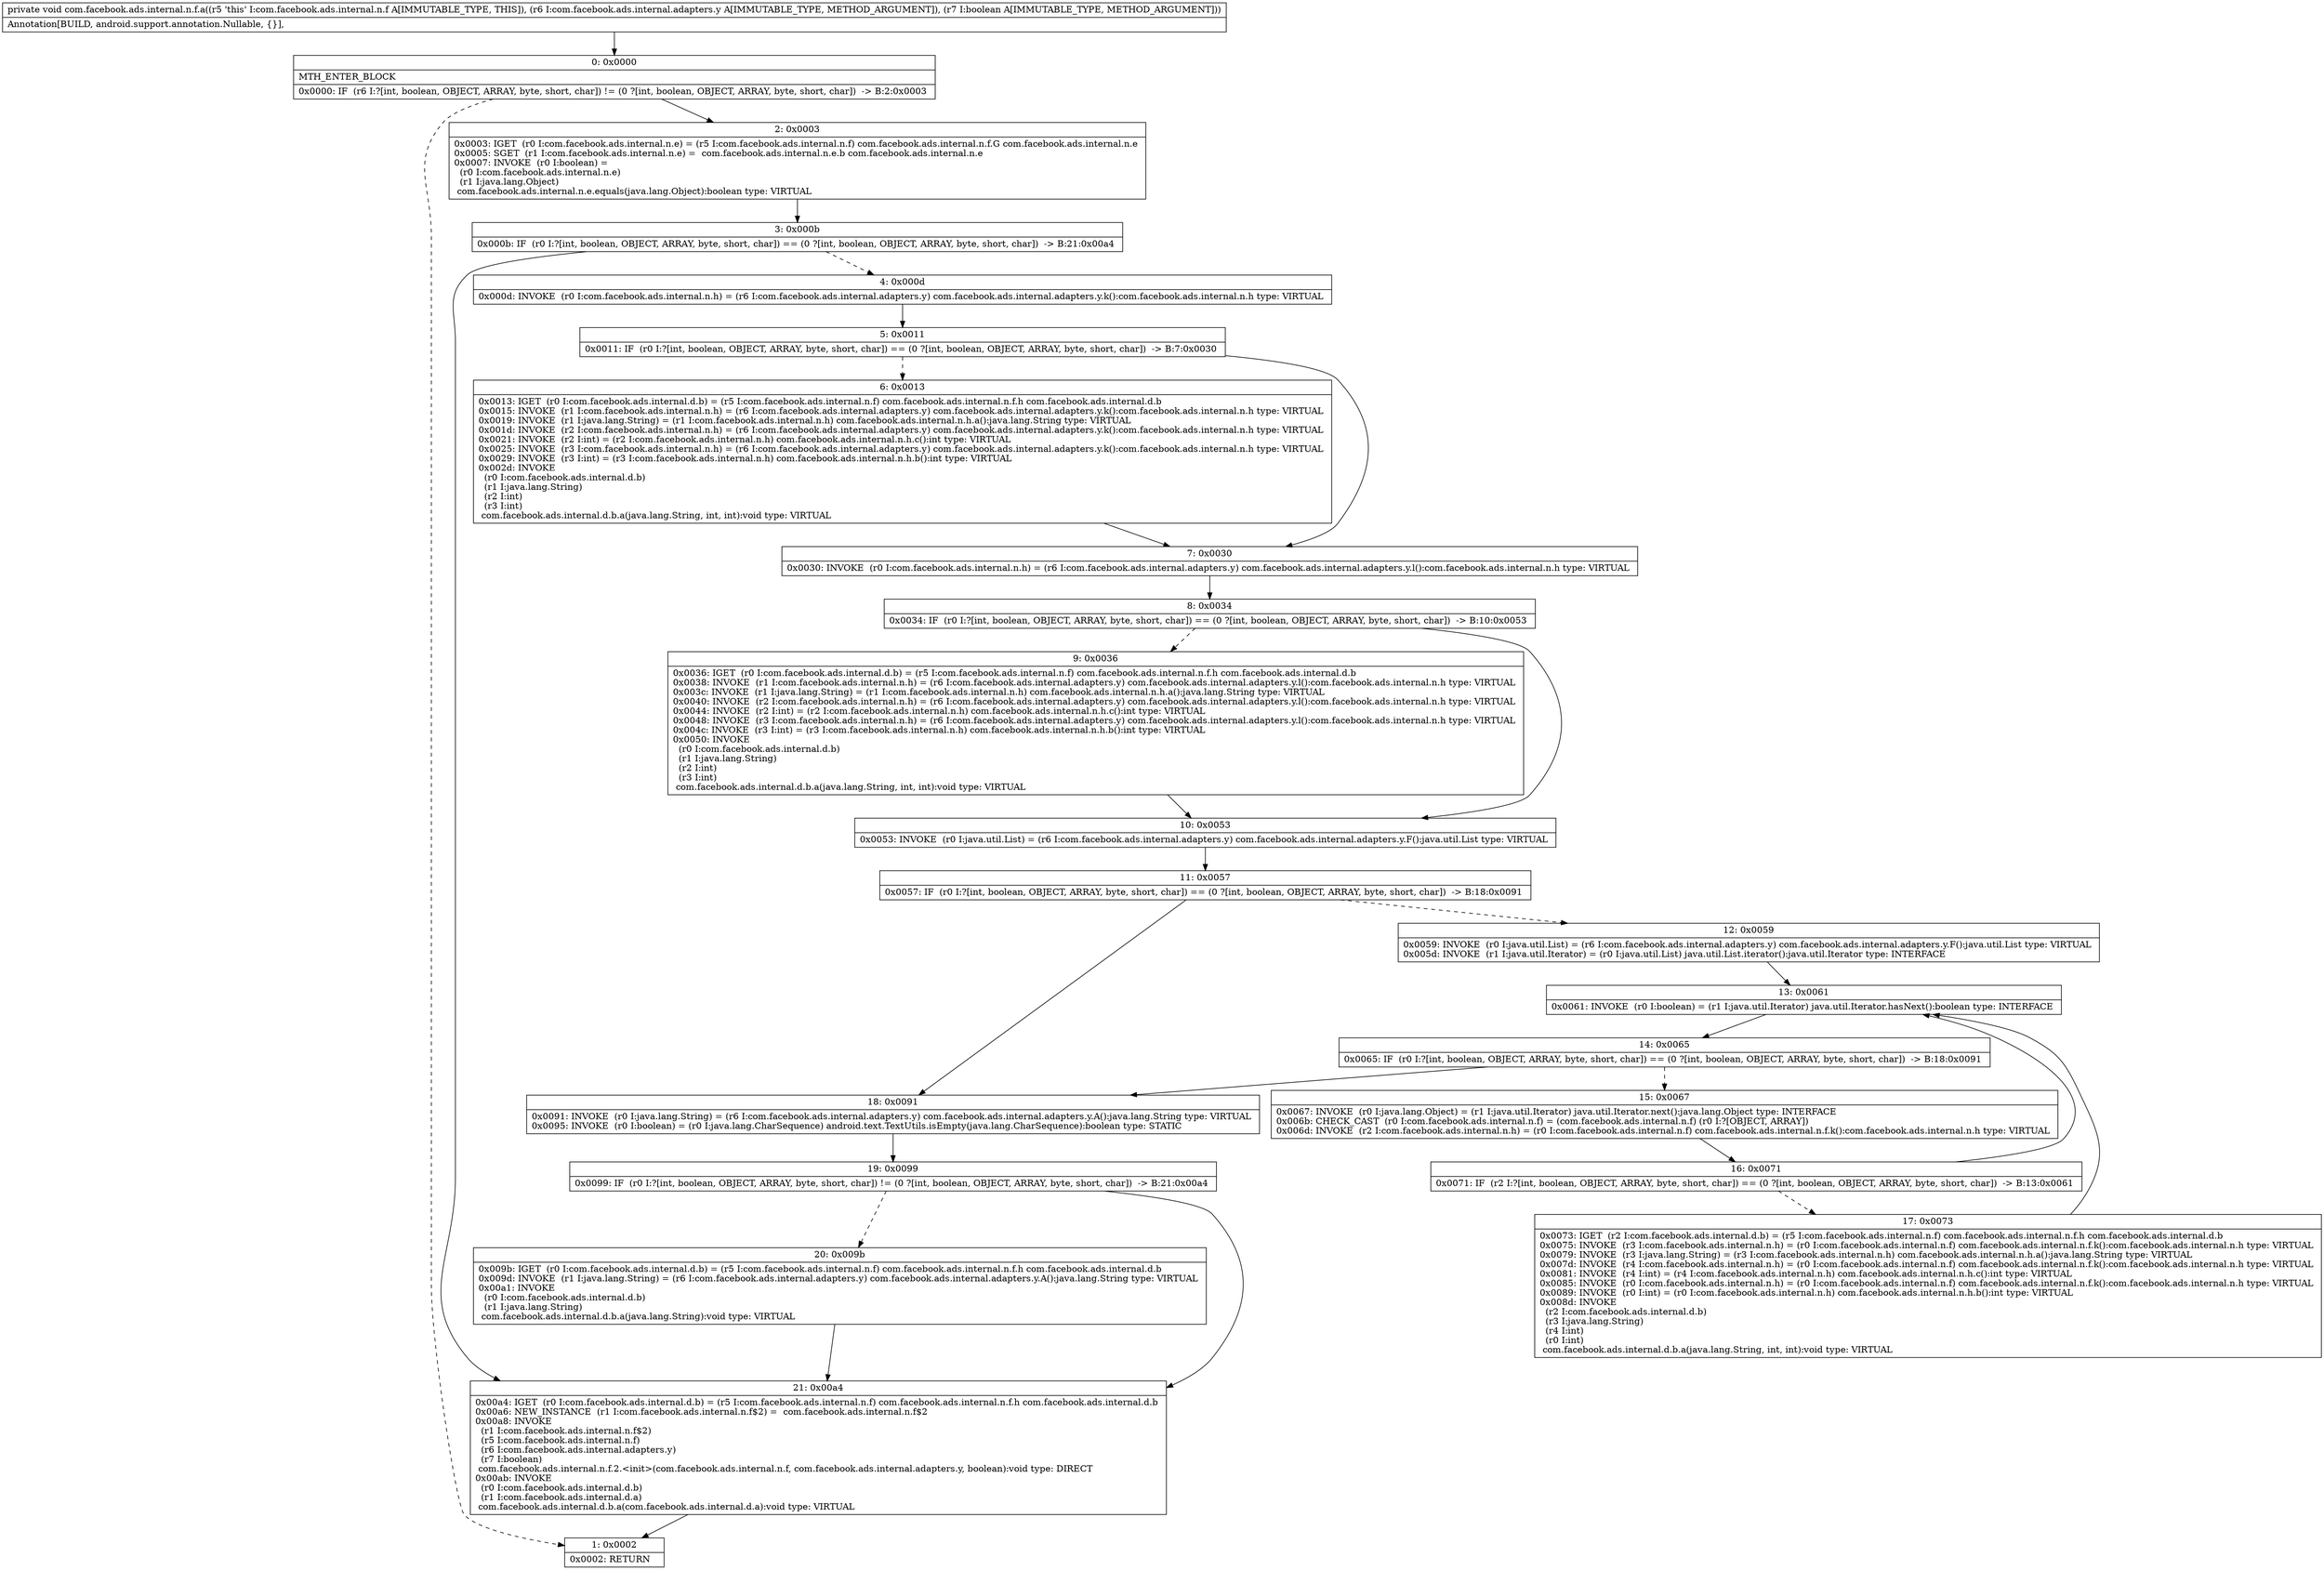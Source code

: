 digraph "CFG forcom.facebook.ads.internal.n.f.a(Lcom\/facebook\/ads\/internal\/adapters\/y;Z)V" {
Node_0 [shape=record,label="{0\:\ 0x0000|MTH_ENTER_BLOCK\l|0x0000: IF  (r6 I:?[int, boolean, OBJECT, ARRAY, byte, short, char]) != (0 ?[int, boolean, OBJECT, ARRAY, byte, short, char])  \-\> B:2:0x0003 \l}"];
Node_1 [shape=record,label="{1\:\ 0x0002|0x0002: RETURN   \l}"];
Node_2 [shape=record,label="{2\:\ 0x0003|0x0003: IGET  (r0 I:com.facebook.ads.internal.n.e) = (r5 I:com.facebook.ads.internal.n.f) com.facebook.ads.internal.n.f.G com.facebook.ads.internal.n.e \l0x0005: SGET  (r1 I:com.facebook.ads.internal.n.e) =  com.facebook.ads.internal.n.e.b com.facebook.ads.internal.n.e \l0x0007: INVOKE  (r0 I:boolean) = \l  (r0 I:com.facebook.ads.internal.n.e)\l  (r1 I:java.lang.Object)\l com.facebook.ads.internal.n.e.equals(java.lang.Object):boolean type: VIRTUAL \l}"];
Node_3 [shape=record,label="{3\:\ 0x000b|0x000b: IF  (r0 I:?[int, boolean, OBJECT, ARRAY, byte, short, char]) == (0 ?[int, boolean, OBJECT, ARRAY, byte, short, char])  \-\> B:21:0x00a4 \l}"];
Node_4 [shape=record,label="{4\:\ 0x000d|0x000d: INVOKE  (r0 I:com.facebook.ads.internal.n.h) = (r6 I:com.facebook.ads.internal.adapters.y) com.facebook.ads.internal.adapters.y.k():com.facebook.ads.internal.n.h type: VIRTUAL \l}"];
Node_5 [shape=record,label="{5\:\ 0x0011|0x0011: IF  (r0 I:?[int, boolean, OBJECT, ARRAY, byte, short, char]) == (0 ?[int, boolean, OBJECT, ARRAY, byte, short, char])  \-\> B:7:0x0030 \l}"];
Node_6 [shape=record,label="{6\:\ 0x0013|0x0013: IGET  (r0 I:com.facebook.ads.internal.d.b) = (r5 I:com.facebook.ads.internal.n.f) com.facebook.ads.internal.n.f.h com.facebook.ads.internal.d.b \l0x0015: INVOKE  (r1 I:com.facebook.ads.internal.n.h) = (r6 I:com.facebook.ads.internal.adapters.y) com.facebook.ads.internal.adapters.y.k():com.facebook.ads.internal.n.h type: VIRTUAL \l0x0019: INVOKE  (r1 I:java.lang.String) = (r1 I:com.facebook.ads.internal.n.h) com.facebook.ads.internal.n.h.a():java.lang.String type: VIRTUAL \l0x001d: INVOKE  (r2 I:com.facebook.ads.internal.n.h) = (r6 I:com.facebook.ads.internal.adapters.y) com.facebook.ads.internal.adapters.y.k():com.facebook.ads.internal.n.h type: VIRTUAL \l0x0021: INVOKE  (r2 I:int) = (r2 I:com.facebook.ads.internal.n.h) com.facebook.ads.internal.n.h.c():int type: VIRTUAL \l0x0025: INVOKE  (r3 I:com.facebook.ads.internal.n.h) = (r6 I:com.facebook.ads.internal.adapters.y) com.facebook.ads.internal.adapters.y.k():com.facebook.ads.internal.n.h type: VIRTUAL \l0x0029: INVOKE  (r3 I:int) = (r3 I:com.facebook.ads.internal.n.h) com.facebook.ads.internal.n.h.b():int type: VIRTUAL \l0x002d: INVOKE  \l  (r0 I:com.facebook.ads.internal.d.b)\l  (r1 I:java.lang.String)\l  (r2 I:int)\l  (r3 I:int)\l com.facebook.ads.internal.d.b.a(java.lang.String, int, int):void type: VIRTUAL \l}"];
Node_7 [shape=record,label="{7\:\ 0x0030|0x0030: INVOKE  (r0 I:com.facebook.ads.internal.n.h) = (r6 I:com.facebook.ads.internal.adapters.y) com.facebook.ads.internal.adapters.y.l():com.facebook.ads.internal.n.h type: VIRTUAL \l}"];
Node_8 [shape=record,label="{8\:\ 0x0034|0x0034: IF  (r0 I:?[int, boolean, OBJECT, ARRAY, byte, short, char]) == (0 ?[int, boolean, OBJECT, ARRAY, byte, short, char])  \-\> B:10:0x0053 \l}"];
Node_9 [shape=record,label="{9\:\ 0x0036|0x0036: IGET  (r0 I:com.facebook.ads.internal.d.b) = (r5 I:com.facebook.ads.internal.n.f) com.facebook.ads.internal.n.f.h com.facebook.ads.internal.d.b \l0x0038: INVOKE  (r1 I:com.facebook.ads.internal.n.h) = (r6 I:com.facebook.ads.internal.adapters.y) com.facebook.ads.internal.adapters.y.l():com.facebook.ads.internal.n.h type: VIRTUAL \l0x003c: INVOKE  (r1 I:java.lang.String) = (r1 I:com.facebook.ads.internal.n.h) com.facebook.ads.internal.n.h.a():java.lang.String type: VIRTUAL \l0x0040: INVOKE  (r2 I:com.facebook.ads.internal.n.h) = (r6 I:com.facebook.ads.internal.adapters.y) com.facebook.ads.internal.adapters.y.l():com.facebook.ads.internal.n.h type: VIRTUAL \l0x0044: INVOKE  (r2 I:int) = (r2 I:com.facebook.ads.internal.n.h) com.facebook.ads.internal.n.h.c():int type: VIRTUAL \l0x0048: INVOKE  (r3 I:com.facebook.ads.internal.n.h) = (r6 I:com.facebook.ads.internal.adapters.y) com.facebook.ads.internal.adapters.y.l():com.facebook.ads.internal.n.h type: VIRTUAL \l0x004c: INVOKE  (r3 I:int) = (r3 I:com.facebook.ads.internal.n.h) com.facebook.ads.internal.n.h.b():int type: VIRTUAL \l0x0050: INVOKE  \l  (r0 I:com.facebook.ads.internal.d.b)\l  (r1 I:java.lang.String)\l  (r2 I:int)\l  (r3 I:int)\l com.facebook.ads.internal.d.b.a(java.lang.String, int, int):void type: VIRTUAL \l}"];
Node_10 [shape=record,label="{10\:\ 0x0053|0x0053: INVOKE  (r0 I:java.util.List) = (r6 I:com.facebook.ads.internal.adapters.y) com.facebook.ads.internal.adapters.y.F():java.util.List type: VIRTUAL \l}"];
Node_11 [shape=record,label="{11\:\ 0x0057|0x0057: IF  (r0 I:?[int, boolean, OBJECT, ARRAY, byte, short, char]) == (0 ?[int, boolean, OBJECT, ARRAY, byte, short, char])  \-\> B:18:0x0091 \l}"];
Node_12 [shape=record,label="{12\:\ 0x0059|0x0059: INVOKE  (r0 I:java.util.List) = (r6 I:com.facebook.ads.internal.adapters.y) com.facebook.ads.internal.adapters.y.F():java.util.List type: VIRTUAL \l0x005d: INVOKE  (r1 I:java.util.Iterator) = (r0 I:java.util.List) java.util.List.iterator():java.util.Iterator type: INTERFACE \l}"];
Node_13 [shape=record,label="{13\:\ 0x0061|0x0061: INVOKE  (r0 I:boolean) = (r1 I:java.util.Iterator) java.util.Iterator.hasNext():boolean type: INTERFACE \l}"];
Node_14 [shape=record,label="{14\:\ 0x0065|0x0065: IF  (r0 I:?[int, boolean, OBJECT, ARRAY, byte, short, char]) == (0 ?[int, boolean, OBJECT, ARRAY, byte, short, char])  \-\> B:18:0x0091 \l}"];
Node_15 [shape=record,label="{15\:\ 0x0067|0x0067: INVOKE  (r0 I:java.lang.Object) = (r1 I:java.util.Iterator) java.util.Iterator.next():java.lang.Object type: INTERFACE \l0x006b: CHECK_CAST  (r0 I:com.facebook.ads.internal.n.f) = (com.facebook.ads.internal.n.f) (r0 I:?[OBJECT, ARRAY]) \l0x006d: INVOKE  (r2 I:com.facebook.ads.internal.n.h) = (r0 I:com.facebook.ads.internal.n.f) com.facebook.ads.internal.n.f.k():com.facebook.ads.internal.n.h type: VIRTUAL \l}"];
Node_16 [shape=record,label="{16\:\ 0x0071|0x0071: IF  (r2 I:?[int, boolean, OBJECT, ARRAY, byte, short, char]) == (0 ?[int, boolean, OBJECT, ARRAY, byte, short, char])  \-\> B:13:0x0061 \l}"];
Node_17 [shape=record,label="{17\:\ 0x0073|0x0073: IGET  (r2 I:com.facebook.ads.internal.d.b) = (r5 I:com.facebook.ads.internal.n.f) com.facebook.ads.internal.n.f.h com.facebook.ads.internal.d.b \l0x0075: INVOKE  (r3 I:com.facebook.ads.internal.n.h) = (r0 I:com.facebook.ads.internal.n.f) com.facebook.ads.internal.n.f.k():com.facebook.ads.internal.n.h type: VIRTUAL \l0x0079: INVOKE  (r3 I:java.lang.String) = (r3 I:com.facebook.ads.internal.n.h) com.facebook.ads.internal.n.h.a():java.lang.String type: VIRTUAL \l0x007d: INVOKE  (r4 I:com.facebook.ads.internal.n.h) = (r0 I:com.facebook.ads.internal.n.f) com.facebook.ads.internal.n.f.k():com.facebook.ads.internal.n.h type: VIRTUAL \l0x0081: INVOKE  (r4 I:int) = (r4 I:com.facebook.ads.internal.n.h) com.facebook.ads.internal.n.h.c():int type: VIRTUAL \l0x0085: INVOKE  (r0 I:com.facebook.ads.internal.n.h) = (r0 I:com.facebook.ads.internal.n.f) com.facebook.ads.internal.n.f.k():com.facebook.ads.internal.n.h type: VIRTUAL \l0x0089: INVOKE  (r0 I:int) = (r0 I:com.facebook.ads.internal.n.h) com.facebook.ads.internal.n.h.b():int type: VIRTUAL \l0x008d: INVOKE  \l  (r2 I:com.facebook.ads.internal.d.b)\l  (r3 I:java.lang.String)\l  (r4 I:int)\l  (r0 I:int)\l com.facebook.ads.internal.d.b.a(java.lang.String, int, int):void type: VIRTUAL \l}"];
Node_18 [shape=record,label="{18\:\ 0x0091|0x0091: INVOKE  (r0 I:java.lang.String) = (r6 I:com.facebook.ads.internal.adapters.y) com.facebook.ads.internal.adapters.y.A():java.lang.String type: VIRTUAL \l0x0095: INVOKE  (r0 I:boolean) = (r0 I:java.lang.CharSequence) android.text.TextUtils.isEmpty(java.lang.CharSequence):boolean type: STATIC \l}"];
Node_19 [shape=record,label="{19\:\ 0x0099|0x0099: IF  (r0 I:?[int, boolean, OBJECT, ARRAY, byte, short, char]) != (0 ?[int, boolean, OBJECT, ARRAY, byte, short, char])  \-\> B:21:0x00a4 \l}"];
Node_20 [shape=record,label="{20\:\ 0x009b|0x009b: IGET  (r0 I:com.facebook.ads.internal.d.b) = (r5 I:com.facebook.ads.internal.n.f) com.facebook.ads.internal.n.f.h com.facebook.ads.internal.d.b \l0x009d: INVOKE  (r1 I:java.lang.String) = (r6 I:com.facebook.ads.internal.adapters.y) com.facebook.ads.internal.adapters.y.A():java.lang.String type: VIRTUAL \l0x00a1: INVOKE  \l  (r0 I:com.facebook.ads.internal.d.b)\l  (r1 I:java.lang.String)\l com.facebook.ads.internal.d.b.a(java.lang.String):void type: VIRTUAL \l}"];
Node_21 [shape=record,label="{21\:\ 0x00a4|0x00a4: IGET  (r0 I:com.facebook.ads.internal.d.b) = (r5 I:com.facebook.ads.internal.n.f) com.facebook.ads.internal.n.f.h com.facebook.ads.internal.d.b \l0x00a6: NEW_INSTANCE  (r1 I:com.facebook.ads.internal.n.f$2) =  com.facebook.ads.internal.n.f$2 \l0x00a8: INVOKE  \l  (r1 I:com.facebook.ads.internal.n.f$2)\l  (r5 I:com.facebook.ads.internal.n.f)\l  (r6 I:com.facebook.ads.internal.adapters.y)\l  (r7 I:boolean)\l com.facebook.ads.internal.n.f.2.\<init\>(com.facebook.ads.internal.n.f, com.facebook.ads.internal.adapters.y, boolean):void type: DIRECT \l0x00ab: INVOKE  \l  (r0 I:com.facebook.ads.internal.d.b)\l  (r1 I:com.facebook.ads.internal.d.a)\l com.facebook.ads.internal.d.b.a(com.facebook.ads.internal.d.a):void type: VIRTUAL \l}"];
MethodNode[shape=record,label="{private void com.facebook.ads.internal.n.f.a((r5 'this' I:com.facebook.ads.internal.n.f A[IMMUTABLE_TYPE, THIS]), (r6 I:com.facebook.ads.internal.adapters.y A[IMMUTABLE_TYPE, METHOD_ARGUMENT]), (r7 I:boolean A[IMMUTABLE_TYPE, METHOD_ARGUMENT]))  | Annotation[BUILD, android.support.annotation.Nullable, \{\}], \l}"];
MethodNode -> Node_0;
Node_0 -> Node_1[style=dashed];
Node_0 -> Node_2;
Node_2 -> Node_3;
Node_3 -> Node_4[style=dashed];
Node_3 -> Node_21;
Node_4 -> Node_5;
Node_5 -> Node_6[style=dashed];
Node_5 -> Node_7;
Node_6 -> Node_7;
Node_7 -> Node_8;
Node_8 -> Node_9[style=dashed];
Node_8 -> Node_10;
Node_9 -> Node_10;
Node_10 -> Node_11;
Node_11 -> Node_12[style=dashed];
Node_11 -> Node_18;
Node_12 -> Node_13;
Node_13 -> Node_14;
Node_14 -> Node_15[style=dashed];
Node_14 -> Node_18;
Node_15 -> Node_16;
Node_16 -> Node_13;
Node_16 -> Node_17[style=dashed];
Node_17 -> Node_13;
Node_18 -> Node_19;
Node_19 -> Node_20[style=dashed];
Node_19 -> Node_21;
Node_20 -> Node_21;
Node_21 -> Node_1;
}

